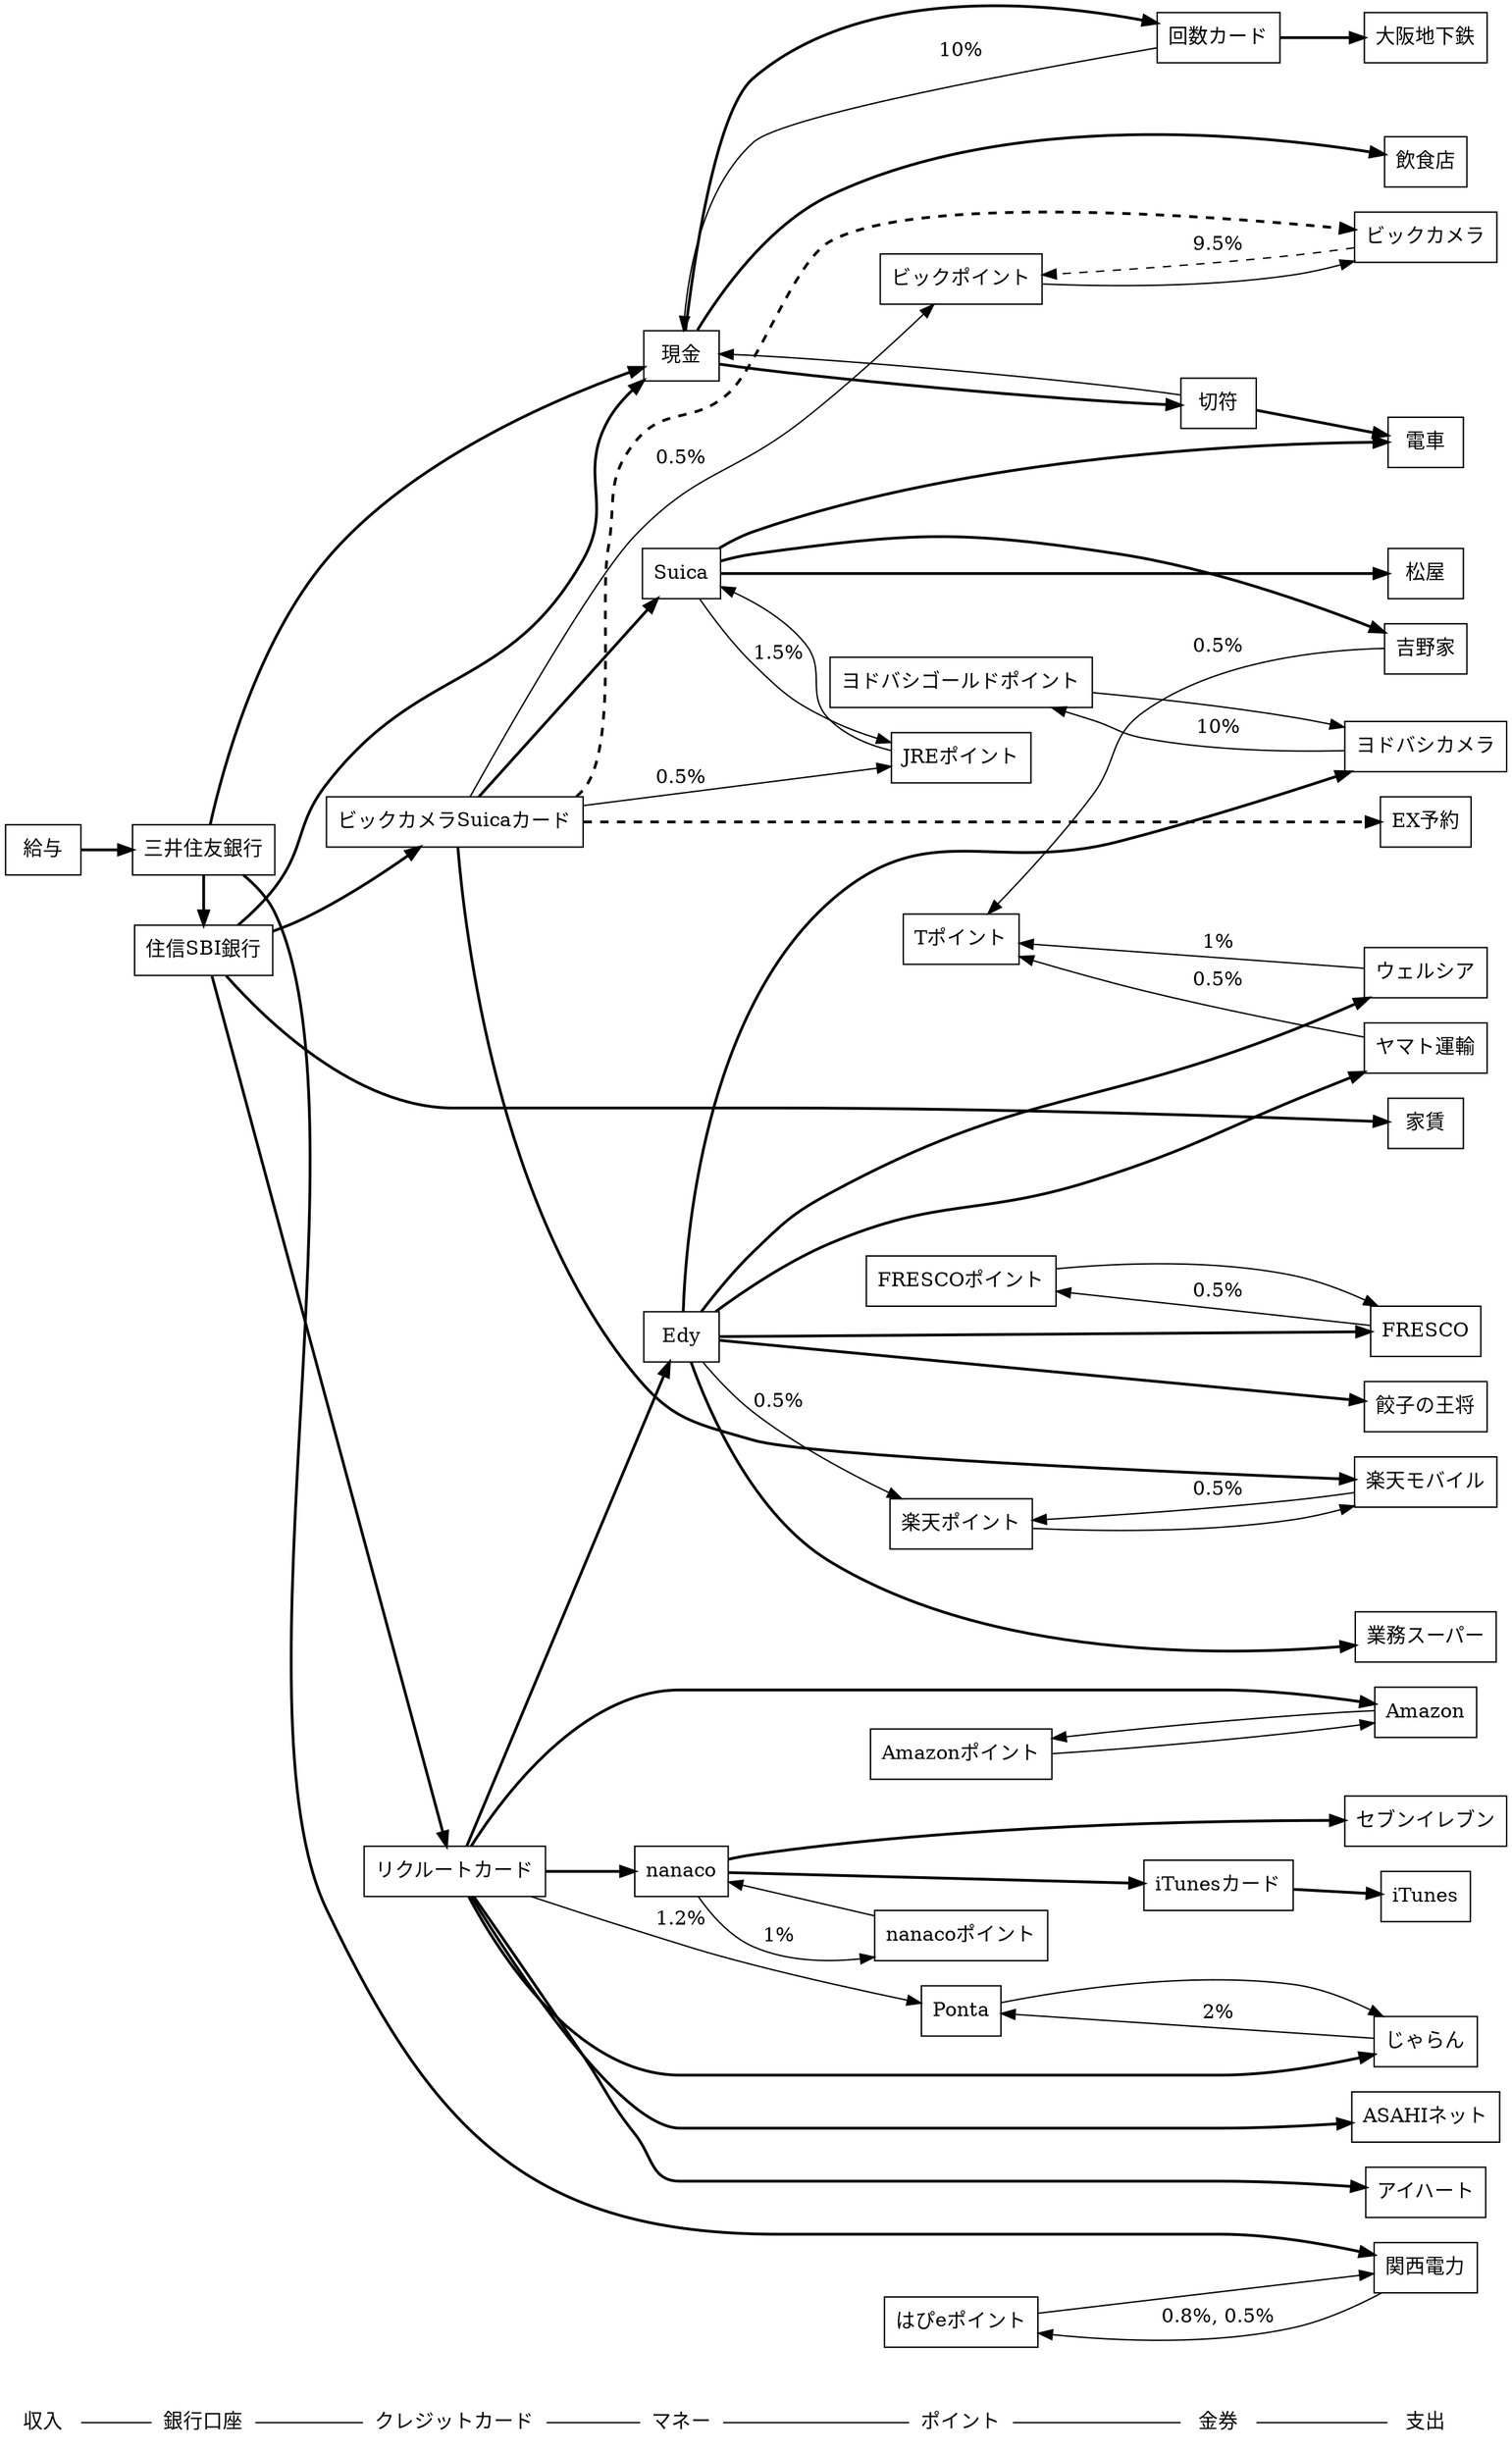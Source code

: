 // dot -Tsvg moneyflow.dot -o moneyflow.svg
// edge: bold: 支出, solid: 還元(label:還元率), dashed: Obsolete
digraph "MoneyFlow"
{
	graph [ rankdir = LR ];
	node [ shape = box ];

	"収入", "銀行口座", "クレジットカード", "マネー", "ポイント", "金券", "支出" [shape = none];
	"収入" -> "銀行口座" -> "クレジットカード" -> "マネー" -> "ポイント" -> "金券" -> "支出" [arrowhead = none];
	{
		rank = same; "収入";
		給与;
	}

	{
		rank = same; "銀行口座";
		三井住友銀行;
		住信SBI銀行;
	}

	{
		rank = same; "クレジットカード";
		ビックカメラSuicaカード;
		リクルートカード;
	}

	{
		rank = same; "マネー";
		Suica;
		現金;
		nanaco;
		Edy;
	}

	{
		rank = same; "ポイント";
		// 共通ポイント
		Ponta;
		Tポイント;
		楽天ポイント;
		// クレジットカード関係
		JREポイント;
		// 独自ポイント
		ビックポイント;
		Amazonポイント;
		nanacoポイント;
		FRESCOポイント;
		ヨドバシゴールドポイント;
		はぴeポイント;
	}

	{
		rank = same; "金券";
		切符;
		回数カード;
		iTunesカード;
	}

	{
		rank = same; "支出";
		家賃;
		// コンビニ
		セブンイレブン;
		// 交通
		電車;
		大阪地下鉄;
		// インフラ
		ASAHIネット;
		楽天モバイル;
		関西電力;
		ヤマト運輸;
		// 店舗
		アイハート;
		ウェルシア;
		ビックカメラ;
		ヨドバシカメラ;
		餃子の王将;
		飲食店;
		FRESCO;
		業務スーパー;
		松屋;
		吉野家;
		// ネット
		Amazon;
		iTunes;
		EX予約;
		じゃらん;
	}

	// SMBC
	給与 -> 三井住友銀行 [style="bold", weight=100];
	三井住友銀行 -> 現金, 住信SBI銀行, 関西電力 [style="bold", weight=100];
	関西電力 -> はぴeポイント [label="0.8%, 0.5%"];
	はぴeポイント -> 関西電力;

	// ビックカメラSuicaカード
	ビックカメラSuicaカード -> JREポイント [label="0.5%"];
	ビックカメラSuicaカード -> ビックカメラ [style="bold,dashed", weight=100];
	ビックカメラ -> ビックポイント [style="dashed", label="9.5%"];
	ビックカメラSuicaカード -> ビックポイント [label="0.5%"]
	ビックポイント -> ビックカメラ;
	ビックカメラSuicaカード -> Suica -> 電車 [style="bold", weight=100];
	Suica -> 松屋 [style="bold", weight=100];
	Suica -> 吉野家 [style="bold", weight=100];
	吉野家 -> Tポイント [label="0.5%"];
	ビックカメラSuicaカード -> EX予約 [style="bold,dashed", weight=100];
	Suica -> JREポイント [label="1.5%"];
	JREポイント -> Suica;
	ビックカメラSuicaカード -> 楽天モバイル [style="bold", weight=100];
	楽天モバイル -> 楽天ポイント [label="0.5%"];
	楽天ポイント -> 楽天モバイル;

	// 住信SBI
	住信SBI銀行 -> 現金 [style="bold", weight=100];
	住信SBI銀行 -> 家賃 [style="bold", weight=100];
	住信SBI銀行 -> ビックカメラSuicaカード, リクルートカード [style="bold", weight=100];

	// リクルートカード
	リクルートカード -> ASAHIネット [style="bold", weight=100];
	リクルートカード -> Amazon [style="bold", weight=100];
	リクルートカード -> じゃらん [style="bold", weight=100];
	リクルートカード -> アイハート [style="bold", weight=100];
	リクルートカード -> Edy [style="bold", weight=100];
	Edy -> ヤマト運輸 [style="bold", weight=100];
	ヤマト運輸 -> Tポイント [label="0.5%"];
	Edy -> ヨドバシカメラ [style="bold", weight=100];
	ヨドバシカメラ -> ヨドバシゴールドポイント [label="10%"];
	ヨドバシゴールドポイント -> ヨドバシカメラ;
	Edy -> ウェルシア [style="bold", weight=100];
	ウェルシア -> Tポイント [label="1%"];
	Edy -> 楽天ポイント [label="0.5%"];
	リクルートカード -> Ponta [label="1.2%"];
	Ponta -> じゃらん;
	じゃらん -> Ponta [label="2%"];
	Amazon -> Amazonポイント -> Amazon;
	リクルートカード -> nanaco [style="bold", weight=100];
	nanaco -> セブンイレブン [style="bold", weight=100];
	nanaco -> nanacoポイント [label="1%"];
	nanacoポイント -> nanaco;
	nanaco -> iTunesカード [style="bold", weight=100];
	iTunesカード -> iTunes [style="bold", weight=100];
	Edy -> 業務スーパー [style="bold", weight=100];
	Edy -> FRESCO [style="bold", weight=100];
	FRESCO -> FRESCOポイント [label="0.5%"];
	FRESCOポイント -> FRESCO;
	Edy -> 餃子の王将 [style="bold", weight=100];

	// 現金
	現金 -> 飲食店 [style="bold", weight=100];
	現金 -> 切符 -> 電車 [style="bold", weight=100];
	切符 -> 現金;
	現金 -> 回数カード -> 大阪地下鉄 [style="bold", weight=100];
	回数カード -> 現金 [label="10%"];
} 
